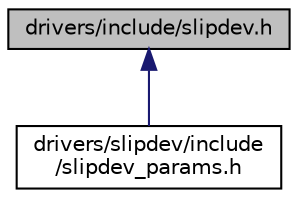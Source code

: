digraph "drivers/include/slipdev.h"
{
 // LATEX_PDF_SIZE
  edge [fontname="Helvetica",fontsize="10",labelfontname="Helvetica",labelfontsize="10"];
  node [fontname="Helvetica",fontsize="10",shape=record];
  Node1 [label="drivers/include/slipdev.h",height=0.2,width=0.4,color="black", fillcolor="grey75", style="filled", fontcolor="black",tooltip="SLIP device definitions."];
  Node1 -> Node2 [dir="back",color="midnightblue",fontsize="10",style="solid",fontname="Helvetica"];
  Node2 [label="drivers/slipdev/include\l/slipdev_params.h",height=0.2,width=0.4,color="black", fillcolor="white", style="filled",URL="$slipdev__params_8h.html",tooltip="Default configuration for the SLIP device driver."];
}
